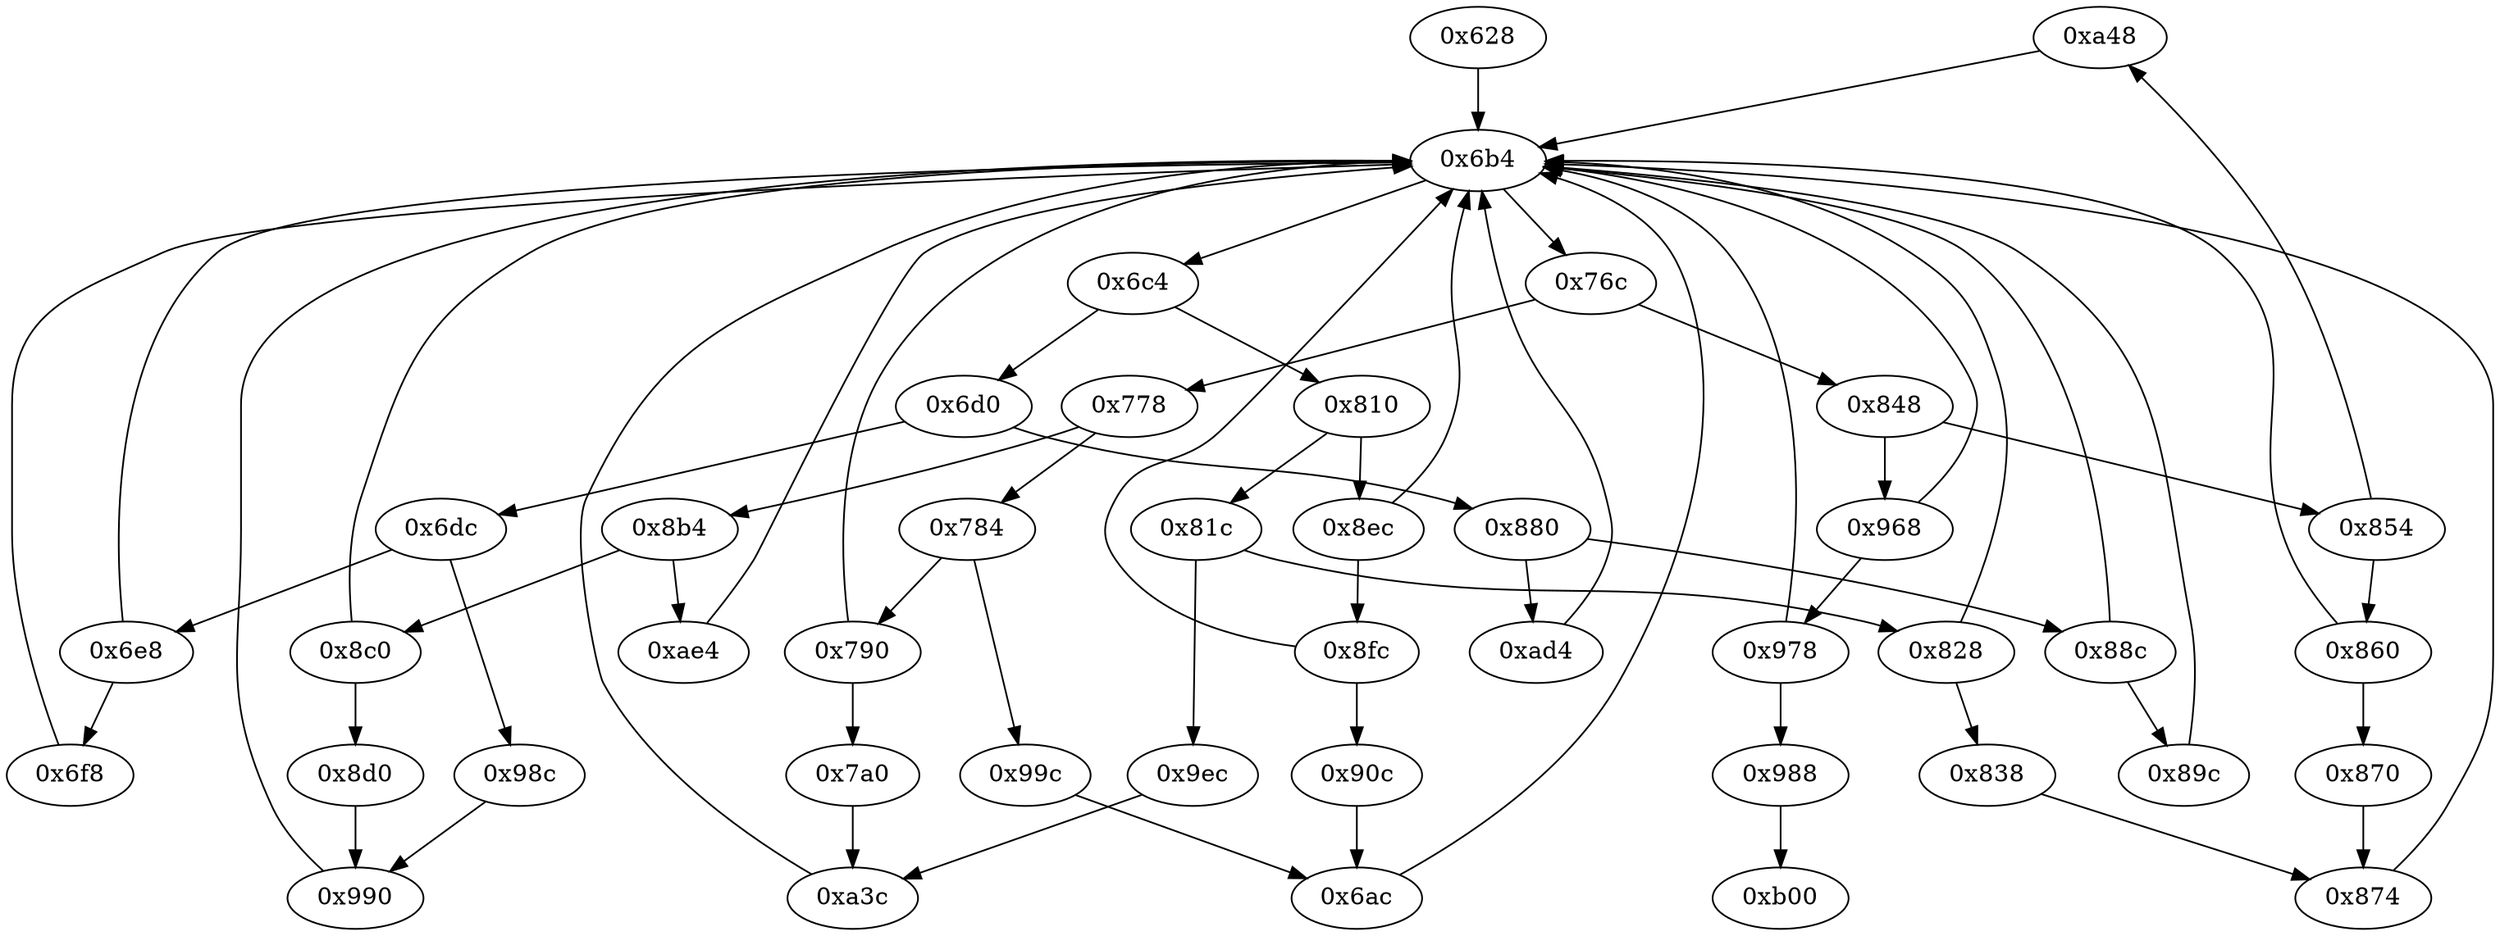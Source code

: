 strict digraph "" {
	"0xa48"	 [opcode="[u'ldr', u'ldr', u'sub', u'add', u'add', u'str', u'ldrb', u'ldr', u'bl', u'ldr', u'mvn', u'mov', u'ldr', u'ldr', u'ldr', u'cmp', \
u'mov', u'rsb', u'mvn', u'mul', u'mvn', u'mov', u'orr', u'ldr', u'cmn', u'mov', u'teq', u'ldr', u'mvn', u'mov', u'cmn', u'mov', \
u'cmp', u'mov', u'b']"];
	"0x6b4"	 [opcode="[u'mov', u'ldr', u'cmp', u'b']"];
	"0xa48" -> "0x6b4";
	"0x99c"	 [opcode="[u'ldr', u'mov', u'ldr', u'sub', u'mul', u'mov', u'eor', u'and', u'ldr', u'mov', u'ldr', u'cmp', u'mov', u'teq', u'mov', u'mov', \
u'cmp', u'mov', u'mov', u'b']"];
	"0x6ac"	 [opcode="[u'cmp', u'mov']"];
	"0x99c" -> "0x6ac";
	"0x8ec"	 [opcode="[u'ldr', u'cmp', u'mov', u'b']"];
	"0x8ec" -> "0x6b4";
	"0x8fc"	 [opcode="[u'ldr', u'cmp', u'mov', u'b']"];
	"0x8ec" -> "0x8fc";
	"0x790"	 [opcode="[u'ldr', u'cmp', u'mov', u'b']"];
	"0x7a0"	 [opcode="[u'ldr', u'ldr', u'ldr', u'ldrb', u'strb', u'ldrb', u'cmp', u'mov', u'strb', u'ldr', u'ldr', u'sub', u'mul', u'mvn', u'ldr', u'ldr', \
u'orr', u'mov', u'cmn', u'mov', u'cmp', u'mov', u'mov', u'mov', u'cmn', u'mov', u'mov', u'b']"];
	"0x790" -> "0x7a0";
	"0x790" -> "0x6b4";
	"0x8b4"	 [opcode="[u'ldr', u'cmp', u'b']"];
	"0xae4"	 [opcode="[u'ldr', u'ldr', u'ldrb', u'ldr', u'bl', u'mov', u'b']"];
	"0x8b4" -> "0xae4";
	"0x8c0"	 [opcode="[u'ldr', u'cmp', u'mov', u'b']"];
	"0x8b4" -> "0x8c0";
	"0x6dc"	 [opcode="[u'ldr', u'cmp', u'b']"];
	"0x6e8"	 [opcode="[u'ldr', u'cmp', u'mov', u'b']"];
	"0x6dc" -> "0x6e8";
	"0x98c"	 [opcode="[u'ldr']"];
	"0x6dc" -> "0x98c";
	"0x89c"	 [opcode="[u'ldrb', u'ldr', u'ldr', u'cmp', u'mov', u'b']"];
	"0x89c" -> "0x6b4";
	"0x784"	 [opcode="[u'ldr', u'cmp', u'b']"];
	"0x784" -> "0x99c";
	"0x784" -> "0x790";
	"0xb00"	 [opcode="[u'ldr', u'sub', u'pop']"];
	"0x6f8"	 [opcode="[u'ldr', u'ldr', u'str', u'ldr', u'ldr', u'ldr', u'ldr', u'mov', u'sub', u'cmp', u'sub', u'mov', u'add', u'mul', u'mov', u'mvn', \
u'mvn', u'orr', u'cmn', u'mov', u'teq', u'mov', u'mov', u'cmn', u'mov', u'mov', u'cmp', u'mov', u'b']"];
	"0x6e8" -> "0x6f8";
	"0x6e8" -> "0x6b4";
	"0xa3c"	 [opcode="[u'teq', u'mov', u'b']"];
	"0x7a0" -> "0xa3c";
	"0x9ec"	 [opcode="[u'ldr', u'ldr', u'ldr', u'rsb', u'mvn', u'mul', u'eor', u'and', u'ldr', u'ldr', u'mov', u'mov', u'cmp', u'mov', u'cmp', u'mov', \
u'mov', u'cmp', u'mov', u'mov']"];
	"0x9ec" -> "0xa3c";
	"0x860"	 [opcode="[u'ldr', u'cmp', u'mov', u'b']"];
	"0x870"	 [opcode="[u'mov']"];
	"0x860" -> "0x870";
	"0x860" -> "0x6b4";
	"0x8d0"	 [opcode="[u'ldr', u'ldr', u'str', u'ldr', u'bl', u'mov', u'b']"];
	"0x990"	 [opcode="[u'str', u'ldr', u'b']"];
	"0x8d0" -> "0x990";
	"0x880"	 [opcode="[u'ldr', u'cmp', u'b']"];
	"0x88c"	 [opcode="[u'ldr', u'cmp', u'mov', u'b']"];
	"0x880" -> "0x88c";
	"0xad4"	 [opcode="[u'ldr', u'ldr', u'mov', u'b']"];
	"0x880" -> "0xad4";
	"0x848"	 [opcode="[u'ldr', u'cmp', u'b']"];
	"0x968"	 [opcode="[u'ldr', u'cmp', u'mov', u'b']"];
	"0x848" -> "0x968";
	"0x854"	 [opcode="[u'ldr', u'cmp', u'b']"];
	"0x848" -> "0x854";
	"0x978"	 [opcode="[u'ldr', u'cmp', u'mov', u'b']"];
	"0x968" -> "0x978";
	"0x968" -> "0x6b4";
	"0x6c4"	 [opcode="[u'ldr', u'cmp', u'b']"];
	"0x6d0"	 [opcode="[u'ldr', u'cmp', u'b']"];
	"0x6c4" -> "0x6d0";
	"0x810"	 [opcode="[u'ldr', u'cmp', u'b']"];
	"0x6c4" -> "0x810";
	"0x828"	 [opcode="[u'ldr', u'cmp', u'mov', u'b']"];
	"0x838"	 [opcode="[u'mov', u'bl', u'mov', u'b']"];
	"0x828" -> "0x838";
	"0x828" -> "0x6b4";
	"0x778"	 [opcode="[u'ldr', u'cmp', u'b']"];
	"0x778" -> "0x8b4";
	"0x778" -> "0x784";
	"0x81c"	 [opcode="[u'ldr', u'cmp', u'b']"];
	"0x81c" -> "0x9ec";
	"0x81c" -> "0x828";
	"0x76c"	 [opcode="[u'ldr', u'cmp', u'b']"];
	"0x76c" -> "0x848";
	"0x76c" -> "0x778";
	"0xae4" -> "0x6b4";
	"0x6ac" -> "0x6b4";
	"0x988"	 [opcode="[u'b']"];
	"0x988" -> "0xb00";
	"0x88c" -> "0x89c";
	"0x88c" -> "0x6b4";
	"0x874"	 [opcode="[u'str', u'ldr', u'b']"];
	"0x870" -> "0x874";
	"0x874" -> "0x6b4";
	"0xa3c" -> "0x6b4";
	"0x98c" -> "0x990";
	"0x6f8" -> "0x6b4";
	"0x990" -> "0x6b4";
	"0x8c0" -> "0x8d0";
	"0x8c0" -> "0x6b4";
	"0x6d0" -> "0x6dc";
	"0x6d0" -> "0x880";
	"0x978" -> "0x988";
	"0x978" -> "0x6b4";
	"0x838" -> "0x874";
	"0x810" -> "0x8ec";
	"0x810" -> "0x81c";
	"0x6b4" -> "0x6c4";
	"0x6b4" -> "0x76c";
	"0x854" -> "0xa48";
	"0x854" -> "0x860";
	"0x628"	 [opcode="[u'push', u'add', u'sub', u'str', u'cmp', u'mvn', u'ldr', u'ldr', u'ldr', u'ldr', u'ldr', u'ldr', u'mov', u'ldr', u'str', u'ldr', \
u'str', u'ldr', u'ldr', u'ldr', u'str', u'ldr', u'add', u'str', u'ldr', u'add', u'str', u'ldr', u'add', u'str', u'str', u'str', \
u'b']"];
	"0x628" -> "0x6b4";
	"0x8fc" -> "0x6b4";
	"0x90c"	 [opcode="[u'ldr', u'mov', u'ldr', u'ldr', u'add', u'sub', u'sub', u'mul', u'mov', u'eor', u'and', u'ldr', u'mov', u'ldr', u'cmp', u'mov', \
u'teq', u'ldr', u'mov', u'cmp', u'mov', u'mov', u'b']"];
	"0x8fc" -> "0x90c";
	"0xad4" -> "0x6b4";
	"0x90c" -> "0x6ac";
}
